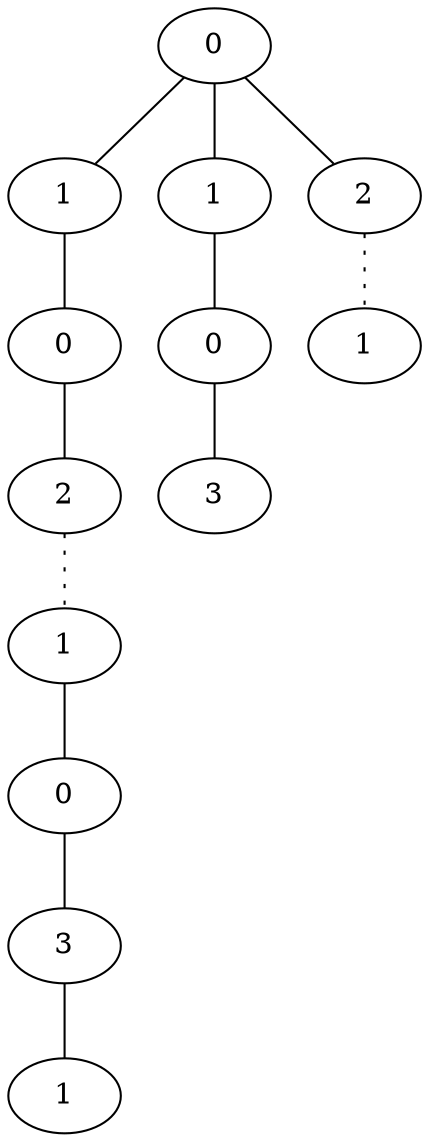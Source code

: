 graph {
a0[label=0];
a1[label=1];
a2[label=0];
a3[label=2];
a4[label=1];
a5[label=0];
a6[label=3];
a7[label=1];
a8[label=1];
a9[label=0];
a10[label=3];
a11[label=2];
a12[label=1];
a0 -- a1;
a0 -- a8;
a0 -- a11;
a1 -- a2;
a2 -- a3;
a3 -- a4 [style=dotted];
a4 -- a5;
a5 -- a6;
a6 -- a7;
a8 -- a9;
a9 -- a10;
a11 -- a12 [style=dotted];
}
